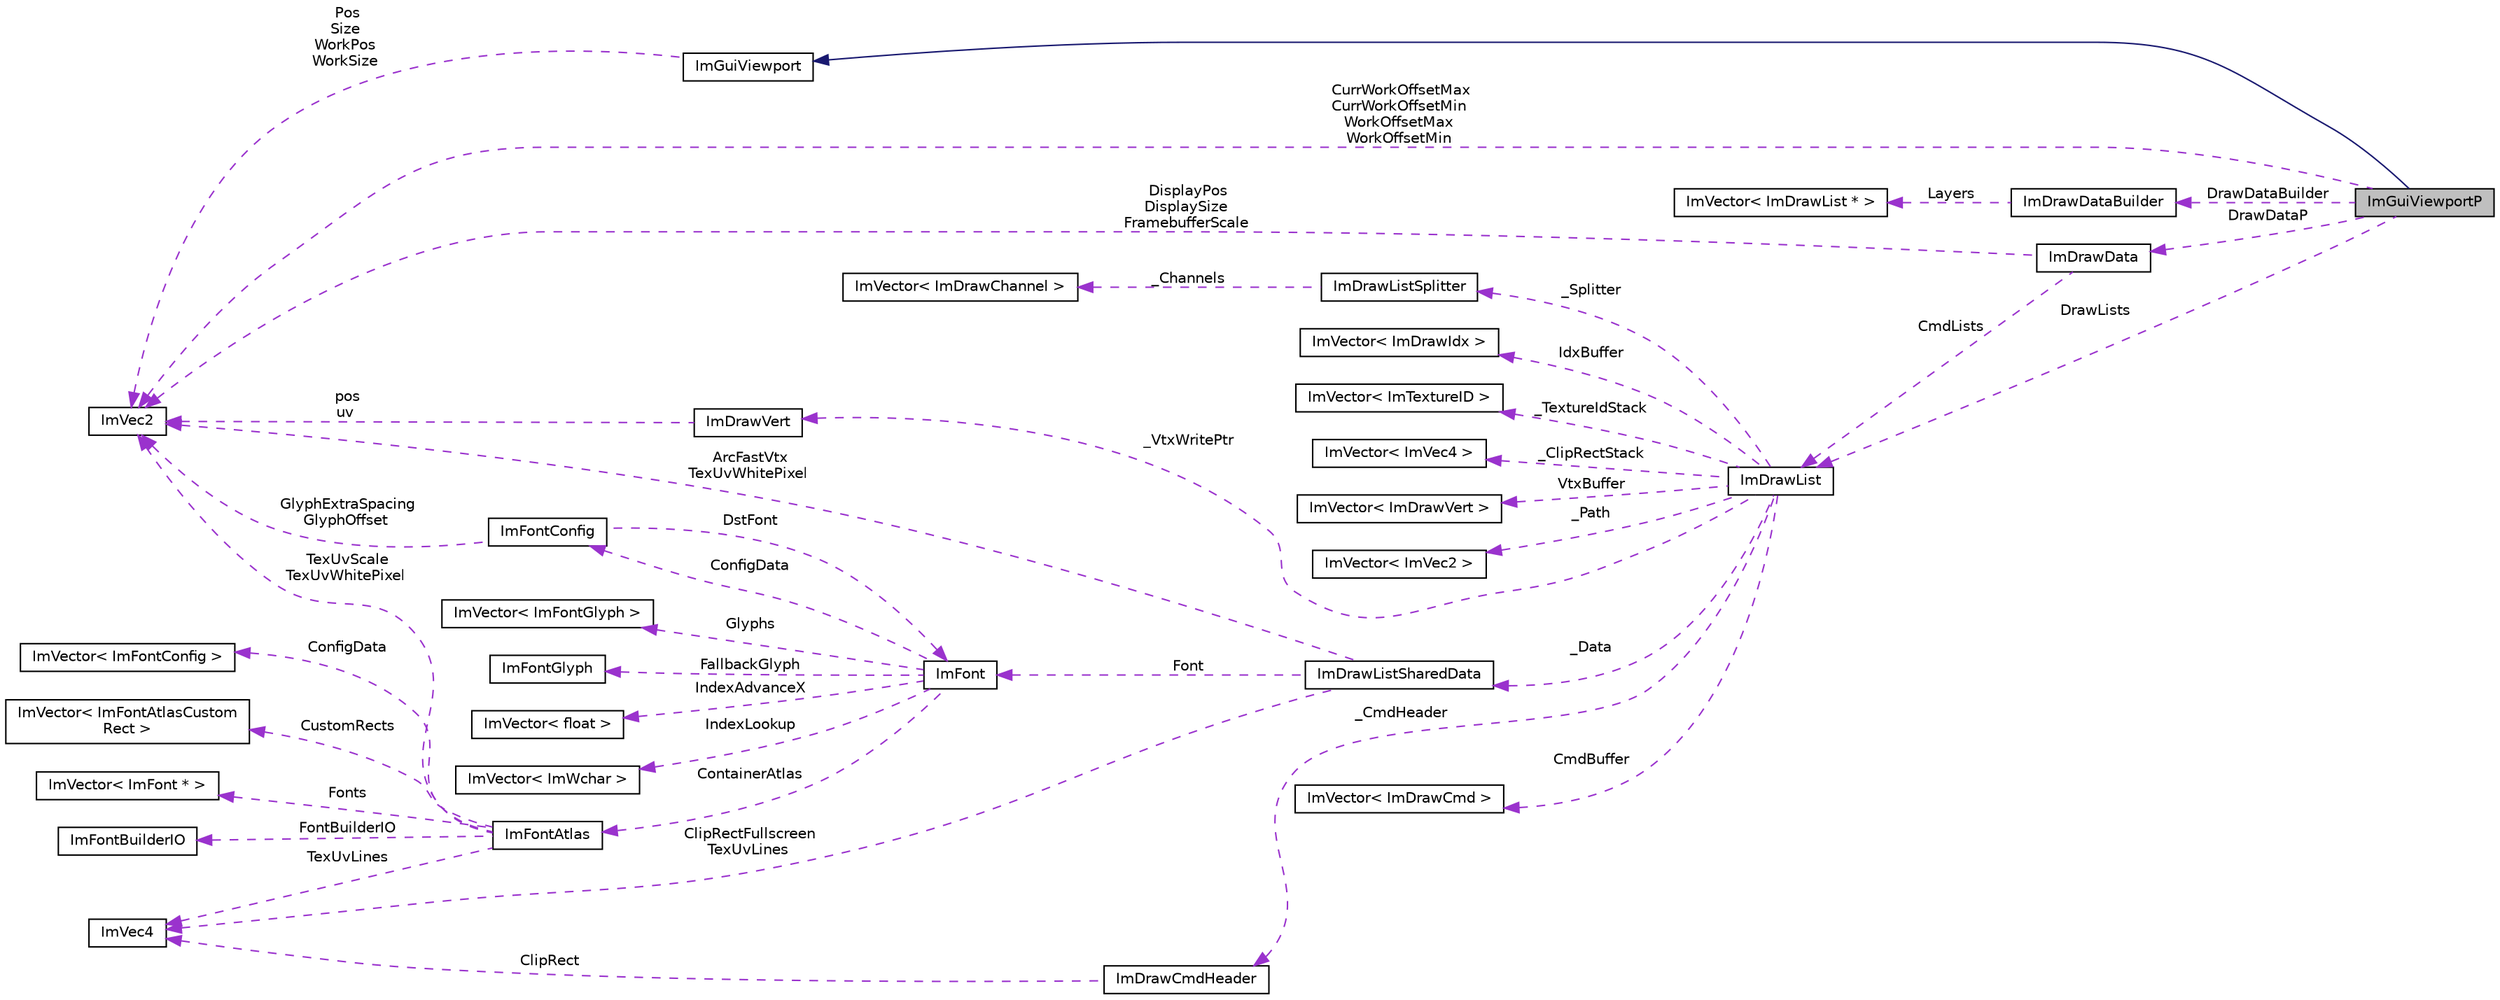 digraph "ImGuiViewportP"
{
 // LATEX_PDF_SIZE
  edge [fontname="Helvetica",fontsize="10",labelfontname="Helvetica",labelfontsize="10"];
  node [fontname="Helvetica",fontsize="10",shape=record];
  rankdir="LR";
  Node1 [label="ImGuiViewportP",height=0.2,width=0.4,color="black", fillcolor="grey75", style="filled", fontcolor="black",tooltip=" "];
  Node2 -> Node1 [dir="back",color="midnightblue",fontsize="10",style="solid",fontname="Helvetica"];
  Node2 [label="ImGuiViewport",height=0.2,width=0.4,color="black", fillcolor="white", style="filled",URL="$struct_im_gui_viewport.html",tooltip=" "];
  Node3 -> Node2 [dir="back",color="darkorchid3",fontsize="10",style="dashed",label=" Pos\nSize\nWorkPos\nWorkSize" ,fontname="Helvetica"];
  Node3 [label="ImVec2",height=0.2,width=0.4,color="black", fillcolor="white", style="filled",URL="$struct_im_vec2.html",tooltip=" "];
  Node3 -> Node1 [dir="back",color="darkorchid3",fontsize="10",style="dashed",label=" CurrWorkOffsetMax\nCurrWorkOffsetMin\nWorkOffsetMax\nWorkOffsetMin" ,fontname="Helvetica"];
  Node4 -> Node1 [dir="back",color="darkorchid3",fontsize="10",style="dashed",label=" DrawDataBuilder" ,fontname="Helvetica"];
  Node4 [label="ImDrawDataBuilder",height=0.2,width=0.4,color="black", fillcolor="white", style="filled",URL="$struct_im_draw_data_builder.html",tooltip=" "];
  Node5 -> Node4 [dir="back",color="darkorchid3",fontsize="10",style="dashed",label=" Layers" ,fontname="Helvetica"];
  Node5 [label="ImVector\< ImDrawList * \>",height=0.2,width=0.4,color="black", fillcolor="white", style="filled",URL="$struct_im_vector.html",tooltip=" "];
  Node6 -> Node1 [dir="back",color="darkorchid3",fontsize="10",style="dashed",label=" DrawDataP" ,fontname="Helvetica"];
  Node6 [label="ImDrawData",height=0.2,width=0.4,color="black", fillcolor="white", style="filled",URL="$struct_im_draw_data.html",tooltip=" "];
  Node3 -> Node6 [dir="back",color="darkorchid3",fontsize="10",style="dashed",label=" DisplayPos\nDisplaySize\nFramebufferScale" ,fontname="Helvetica"];
  Node7 -> Node6 [dir="back",color="darkorchid3",fontsize="10",style="dashed",label=" CmdLists" ,fontname="Helvetica"];
  Node7 [label="ImDrawList",height=0.2,width=0.4,color="black", fillcolor="white", style="filled",URL="$struct_im_draw_list.html",tooltip=" "];
  Node8 -> Node7 [dir="back",color="darkorchid3",fontsize="10",style="dashed",label=" _ClipRectStack" ,fontname="Helvetica"];
  Node8 [label="ImVector\< ImVec4 \>",height=0.2,width=0.4,color="black", fillcolor="white", style="filled",URL="$struct_im_vector.html",tooltip=" "];
  Node9 -> Node7 [dir="back",color="darkorchid3",fontsize="10",style="dashed",label=" VtxBuffer" ,fontname="Helvetica"];
  Node9 [label="ImVector\< ImDrawVert \>",height=0.2,width=0.4,color="black", fillcolor="white", style="filled",URL="$struct_im_vector.html",tooltip=" "];
  Node10 -> Node7 [dir="back",color="darkorchid3",fontsize="10",style="dashed",label=" _Path" ,fontname="Helvetica"];
  Node10 [label="ImVector\< ImVec2 \>",height=0.2,width=0.4,color="black", fillcolor="white", style="filled",URL="$struct_im_vector.html",tooltip=" "];
  Node11 -> Node7 [dir="back",color="darkorchid3",fontsize="10",style="dashed",label=" _Data" ,fontname="Helvetica"];
  Node11 [label="ImDrawListSharedData",height=0.2,width=0.4,color="black", fillcolor="white", style="filled",URL="$struct_im_draw_list_shared_data.html",tooltip=" "];
  Node3 -> Node11 [dir="back",color="darkorchid3",fontsize="10",style="dashed",label=" ArcFastVtx\nTexUvWhitePixel" ,fontname="Helvetica"];
  Node12 -> Node11 [dir="back",color="darkorchid3",fontsize="10",style="dashed",label=" ClipRectFullscreen\nTexUvLines" ,fontname="Helvetica"];
  Node12 [label="ImVec4",height=0.2,width=0.4,color="black", fillcolor="white", style="filled",URL="$struct_im_vec4.html",tooltip=" "];
  Node13 -> Node11 [dir="back",color="darkorchid3",fontsize="10",style="dashed",label=" Font" ,fontname="Helvetica"];
  Node13 [label="ImFont",height=0.2,width=0.4,color="black", fillcolor="white", style="filled",URL="$struct_im_font.html",tooltip=" "];
  Node14 -> Node13 [dir="back",color="darkorchid3",fontsize="10",style="dashed",label=" Glyphs" ,fontname="Helvetica"];
  Node14 [label="ImVector\< ImFontGlyph \>",height=0.2,width=0.4,color="black", fillcolor="white", style="filled",URL="$struct_im_vector.html",tooltip=" "];
  Node15 -> Node13 [dir="back",color="darkorchid3",fontsize="10",style="dashed",label=" ConfigData" ,fontname="Helvetica"];
  Node15 [label="ImFontConfig",height=0.2,width=0.4,color="black", fillcolor="white", style="filled",URL="$struct_im_font_config.html",tooltip=" "];
  Node3 -> Node15 [dir="back",color="darkorchid3",fontsize="10",style="dashed",label=" GlyphExtraSpacing\nGlyphOffset" ,fontname="Helvetica"];
  Node13 -> Node15 [dir="back",color="darkorchid3",fontsize="10",style="dashed",label=" DstFont" ,fontname="Helvetica"];
  Node16 -> Node13 [dir="back",color="darkorchid3",fontsize="10",style="dashed",label=" FallbackGlyph" ,fontname="Helvetica"];
  Node16 [label="ImFontGlyph",height=0.2,width=0.4,color="black", fillcolor="white", style="filled",URL="$struct_im_font_glyph.html",tooltip=" "];
  Node17 -> Node13 [dir="back",color="darkorchid3",fontsize="10",style="dashed",label=" ContainerAtlas" ,fontname="Helvetica"];
  Node17 [label="ImFontAtlas",height=0.2,width=0.4,color="black", fillcolor="white", style="filled",URL="$struct_im_font_atlas.html",tooltip=" "];
  Node18 -> Node17 [dir="back",color="darkorchid3",fontsize="10",style="dashed",label=" Fonts" ,fontname="Helvetica"];
  Node18 [label="ImVector\< ImFont * \>",height=0.2,width=0.4,color="black", fillcolor="white", style="filled",URL="$struct_im_vector.html",tooltip=" "];
  Node19 -> Node17 [dir="back",color="darkorchid3",fontsize="10",style="dashed",label=" FontBuilderIO" ,fontname="Helvetica"];
  Node19 [label="ImFontBuilderIO",height=0.2,width=0.4,color="black", fillcolor="white", style="filled",URL="$struct_im_font_builder_i_o.html",tooltip=" "];
  Node3 -> Node17 [dir="back",color="darkorchid3",fontsize="10",style="dashed",label=" TexUvScale\nTexUvWhitePixel" ,fontname="Helvetica"];
  Node12 -> Node17 [dir="back",color="darkorchid3",fontsize="10",style="dashed",label=" TexUvLines" ,fontname="Helvetica"];
  Node20 -> Node17 [dir="back",color="darkorchid3",fontsize="10",style="dashed",label=" ConfigData" ,fontname="Helvetica"];
  Node20 [label="ImVector\< ImFontConfig \>",height=0.2,width=0.4,color="black", fillcolor="white", style="filled",URL="$struct_im_vector.html",tooltip=" "];
  Node21 -> Node17 [dir="back",color="darkorchid3",fontsize="10",style="dashed",label=" CustomRects" ,fontname="Helvetica"];
  Node21 [label="ImVector\< ImFontAtlasCustom\lRect \>",height=0.2,width=0.4,color="black", fillcolor="white", style="filled",URL="$struct_im_vector.html",tooltip=" "];
  Node22 -> Node13 [dir="back",color="darkorchid3",fontsize="10",style="dashed",label=" IndexAdvanceX" ,fontname="Helvetica"];
  Node22 [label="ImVector\< float \>",height=0.2,width=0.4,color="black", fillcolor="white", style="filled",URL="$struct_im_vector.html",tooltip=" "];
  Node23 -> Node13 [dir="back",color="darkorchid3",fontsize="10",style="dashed",label=" IndexLookup" ,fontname="Helvetica"];
  Node23 [label="ImVector\< ImWchar \>",height=0.2,width=0.4,color="black", fillcolor="white", style="filled",URL="$struct_im_vector.html",tooltip=" "];
  Node24 -> Node7 [dir="back",color="darkorchid3",fontsize="10",style="dashed",label=" _VtxWritePtr" ,fontname="Helvetica"];
  Node24 [label="ImDrawVert",height=0.2,width=0.4,color="black", fillcolor="white", style="filled",URL="$struct_im_draw_vert.html",tooltip=" "];
  Node3 -> Node24 [dir="back",color="darkorchid3",fontsize="10",style="dashed",label=" pos\nuv" ,fontname="Helvetica"];
  Node25 -> Node7 [dir="back",color="darkorchid3",fontsize="10",style="dashed",label=" _CmdHeader" ,fontname="Helvetica"];
  Node25 [label="ImDrawCmdHeader",height=0.2,width=0.4,color="black", fillcolor="white", style="filled",URL="$struct_im_draw_cmd_header.html",tooltip=" "];
  Node12 -> Node25 [dir="back",color="darkorchid3",fontsize="10",style="dashed",label=" ClipRect" ,fontname="Helvetica"];
  Node26 -> Node7 [dir="back",color="darkorchid3",fontsize="10",style="dashed",label=" CmdBuffer" ,fontname="Helvetica"];
  Node26 [label="ImVector\< ImDrawCmd \>",height=0.2,width=0.4,color="black", fillcolor="white", style="filled",URL="$struct_im_vector.html",tooltip=" "];
  Node27 -> Node7 [dir="back",color="darkorchid3",fontsize="10",style="dashed",label=" _Splitter" ,fontname="Helvetica"];
  Node27 [label="ImDrawListSplitter",height=0.2,width=0.4,color="black", fillcolor="white", style="filled",URL="$struct_im_draw_list_splitter.html",tooltip=" "];
  Node28 -> Node27 [dir="back",color="darkorchid3",fontsize="10",style="dashed",label=" _Channels" ,fontname="Helvetica"];
  Node28 [label="ImVector\< ImDrawChannel \>",height=0.2,width=0.4,color="black", fillcolor="white", style="filled",URL="$struct_im_vector.html",tooltip=" "];
  Node29 -> Node7 [dir="back",color="darkorchid3",fontsize="10",style="dashed",label=" IdxBuffer" ,fontname="Helvetica"];
  Node29 [label="ImVector\< ImDrawIdx \>",height=0.2,width=0.4,color="black", fillcolor="white", style="filled",URL="$struct_im_vector.html",tooltip=" "];
  Node30 -> Node7 [dir="back",color="darkorchid3",fontsize="10",style="dashed",label=" _TextureIdStack" ,fontname="Helvetica"];
  Node30 [label="ImVector\< ImTextureID \>",height=0.2,width=0.4,color="black", fillcolor="white", style="filled",URL="$struct_im_vector.html",tooltip=" "];
  Node7 -> Node1 [dir="back",color="darkorchid3",fontsize="10",style="dashed",label=" DrawLists" ,fontname="Helvetica"];
}
